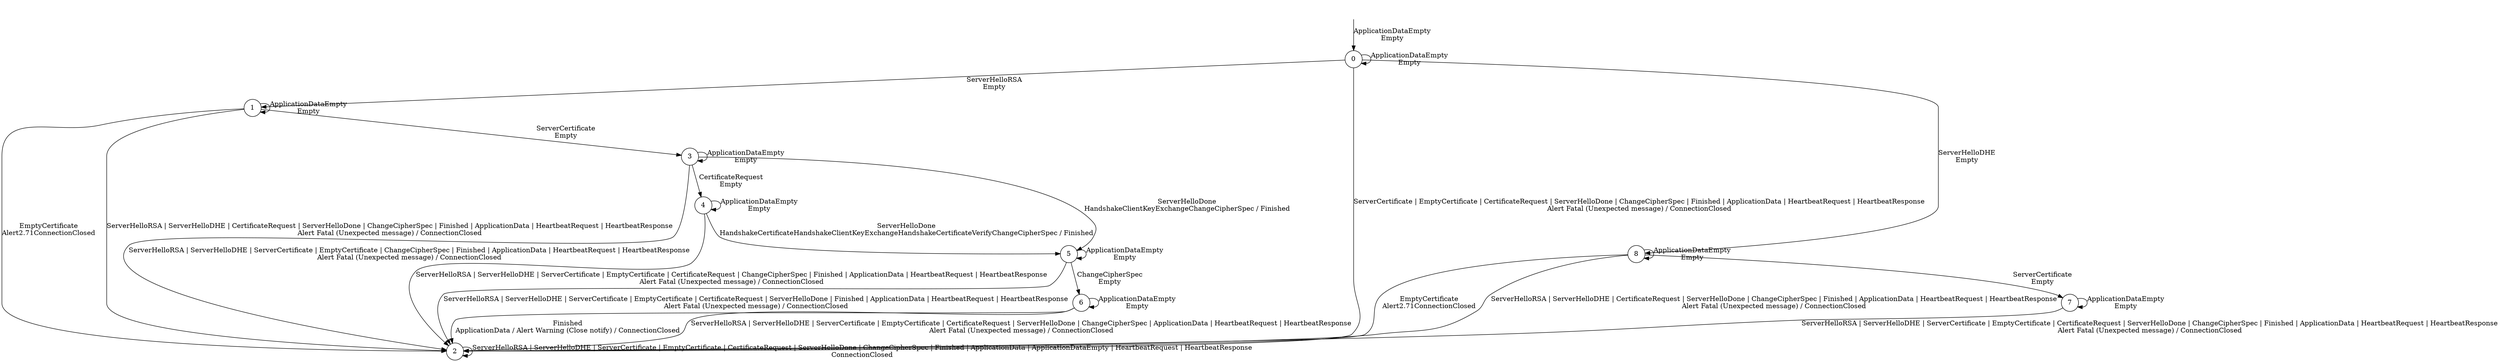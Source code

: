 digraph g {
__start0 [shape="none", label=""];
s0 [shape="circle", label="0"];
s1 [shape="circle", label="1"];
s2 [shape="circle", label="2"];
s3 [shape="circle", label="3"];
s4 [shape="circle", label="4"];
s5 [shape="circle", label="5"];
s6 [shape="circle", label="6"];
s7 [shape="circle", label="7"];
s8 [shape="circle", label="8"];
s8 -> s2  [label=<EmptyCertificate<br />Alert2.71ConnectionClosed>];
s8 -> s2  [label=<ServerHelloRSA | ServerHelloDHE | CertificateRequest | ServerHelloDone | ChangeCipherSpec | Finished | ApplicationData | HeartbeatRequest | HeartbeatResponse<br />Alert Fatal (Unexpected message) / ConnectionClosed>];
s8 -> s8  [label=<ApplicationDataEmpty<br />Empty>];
s8 -> s7  [label=<ServerCertificate<br />Empty>];
s3 -> s3  [label=<ApplicationDataEmpty<br />Empty>];
s3 -> s2  [label=<ServerHelloRSA | ServerHelloDHE | ServerCertificate | EmptyCertificate | ChangeCipherSpec | Finished | ApplicationData | HeartbeatRequest | HeartbeatResponse<br />Alert Fatal (Unexpected message) / ConnectionClosed>];
s3 -> s5  [label=<ServerHelloDone<br />HandshakeClientKeyExchangeChangeCipherSpec / Finished>];
s3 -> s4  [label=<CertificateRequest<br />Empty>];
s2 -> s2  [label=<ServerHelloRSA | ServerHelloDHE | ServerCertificate | EmptyCertificate | CertificateRequest | ServerHelloDone | ChangeCipherSpec | Finished | ApplicationData | ApplicationDataEmpty | HeartbeatRequest | HeartbeatResponse<br />ConnectionClosed>];
s1 -> s3  [label=<ServerCertificate<br />Empty>];
s1 -> s2  [label=<EmptyCertificate<br />Alert2.71ConnectionClosed>];
s1 -> s2  [label=<ServerHelloRSA | ServerHelloDHE | CertificateRequest | ServerHelloDone | ChangeCipherSpec | Finished | ApplicationData | HeartbeatRequest | HeartbeatResponse<br />Alert Fatal (Unexpected message) / ConnectionClosed>];
s1 -> s1  [label=<ApplicationDataEmpty<br />Empty>];
s0 -> s2  [label=<ServerCertificate | EmptyCertificate | CertificateRequest | ServerHelloDone | ChangeCipherSpec | Finished | ApplicationData | HeartbeatRequest | HeartbeatResponse<br />Alert Fatal (Unexpected message) / ConnectionClosed>];
s0 -> s1  [label=<ServerHelloRSA<br />Empty>];
s0 -> s8  [label=<ServerHelloDHE<br />Empty>];
s0 -> s0  [label=<ApplicationDataEmpty<br />Empty>];
s7 -> s2  [label=<ServerHelloRSA | ServerHelloDHE | ServerCertificate | EmptyCertificate | CertificateRequest | ServerHelloDone | ChangeCipherSpec | Finished | ApplicationData | HeartbeatRequest | HeartbeatResponse<br />Alert Fatal (Unexpected message) / ConnectionClosed>];
s7 -> s7  [label=<ApplicationDataEmpty<br />Empty>];
s6 -> s2  [label=<Finished<br />ApplicationData / Alert Warning (Close notify) / ConnectionClosed>];
s6 -> s2  [label=<ServerHelloRSA | ServerHelloDHE | ServerCertificate | EmptyCertificate | CertificateRequest | ServerHelloDone | ChangeCipherSpec | ApplicationData | HeartbeatRequest | HeartbeatResponse<br />Alert Fatal (Unexpected message) / ConnectionClosed>];
s6 -> s6  [label=<ApplicationDataEmpty<br />Empty>];
s5 -> s2  [label=<ServerHelloRSA | ServerHelloDHE | ServerCertificate | EmptyCertificate | CertificateRequest | ServerHelloDone | Finished | ApplicationData | HeartbeatRequest | HeartbeatResponse<br />Alert Fatal (Unexpected message) / ConnectionClosed>];
s5 -> s6  [label=<ChangeCipherSpec<br />Empty>];
s5 -> s5  [label=<ApplicationDataEmpty<br />Empty>];
s4 -> s2  [label=<ServerHelloRSA | ServerHelloDHE | ServerCertificate | EmptyCertificate | CertificateRequest | ChangeCipherSpec | Finished | ApplicationData | HeartbeatRequest | HeartbeatResponse<br />Alert Fatal (Unexpected message) / ConnectionClosed>];
s4 -> s5  [label=<ServerHelloDone<br />HandshakeCertificateHandshakeClientKeyExchangeHandshakeCertificateVerifyChangeCipherSpec / Finished>];
s4 -> s4  [label=<ApplicationDataEmpty<br />Empty>];
__start0 -> s0  [label=<ApplicationDataEmpty<br />Empty>];
}
